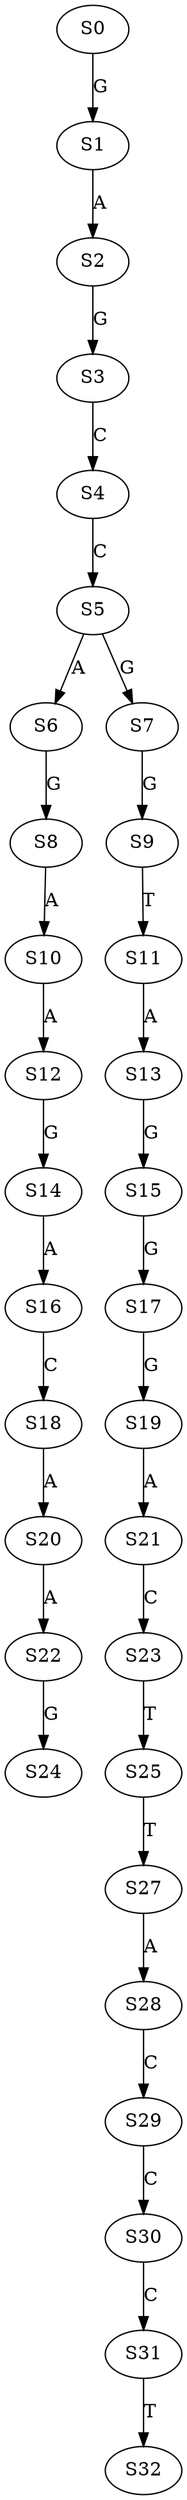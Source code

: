 strict digraph  {
	S0 -> S1 [ label = G ];
	S1 -> S2 [ label = A ];
	S2 -> S3 [ label = G ];
	S3 -> S4 [ label = C ];
	S4 -> S5 [ label = C ];
	S5 -> S6 [ label = A ];
	S5 -> S7 [ label = G ];
	S6 -> S8 [ label = G ];
	S7 -> S9 [ label = G ];
	S8 -> S10 [ label = A ];
	S9 -> S11 [ label = T ];
	S10 -> S12 [ label = A ];
	S11 -> S13 [ label = A ];
	S12 -> S14 [ label = G ];
	S13 -> S15 [ label = G ];
	S14 -> S16 [ label = A ];
	S15 -> S17 [ label = G ];
	S16 -> S18 [ label = C ];
	S17 -> S19 [ label = G ];
	S18 -> S20 [ label = A ];
	S19 -> S21 [ label = A ];
	S20 -> S22 [ label = A ];
	S21 -> S23 [ label = C ];
	S22 -> S24 [ label = G ];
	S23 -> S25 [ label = T ];
	S25 -> S27 [ label = T ];
	S27 -> S28 [ label = A ];
	S28 -> S29 [ label = C ];
	S29 -> S30 [ label = C ];
	S30 -> S31 [ label = C ];
	S31 -> S32 [ label = T ];
}
